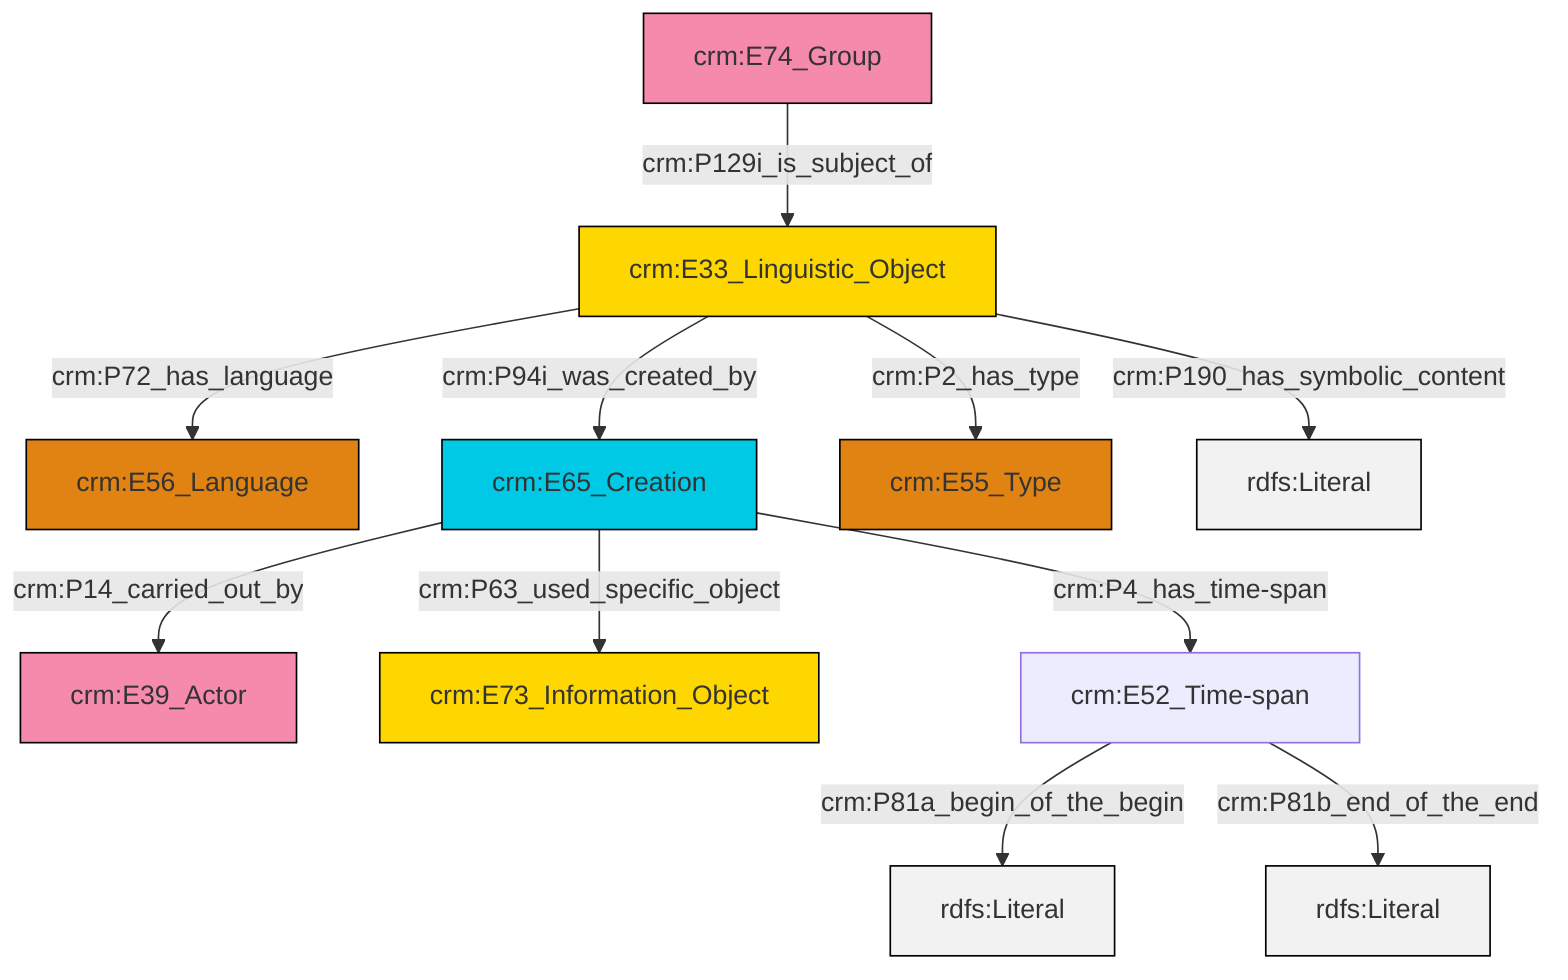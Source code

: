 graph TD
classDef Literal fill:#f2f2f2,stroke:#000000;
classDef CRM_Entity fill:#FFFFFF,stroke:#000000;
classDef Temporal_Entity fill:#00C9E6, stroke:#000000;
classDef Type fill:#E18312, stroke:#000000;
classDef Time-Span fill:#2C9C91, stroke:#000000;
classDef Appellation fill:#FFEB7F, stroke:#000000;
classDef Place fill:#008836, stroke:#000000;
classDef Persistent_Item fill:#B266B2, stroke:#000000;
classDef Conceptual_Object fill:#FFD700, stroke:#000000;
classDef Physical_Thing fill:#D2B48C, stroke:#000000;
classDef Actor fill:#f58aad, stroke:#000000;
classDef PC_Classes fill:#4ce600, stroke:#000000;
classDef Multi fill:#cccccc,stroke:#000000;

4["crm:E65_Creation"]:::Temporal_Entity -->|crm:P14_carried_out_by| 0["crm:E39_Actor"]:::Actor
4["crm:E65_Creation"]:::Temporal_Entity -->|crm:P63_used_specific_object| 5["crm:E73_Information_Object"]:::Conceptual_Object
7["crm:E52_Time-span"]:::Default -->|crm:P81a_begin_of_the_begin| 8[rdfs:Literal]:::Literal
13["crm:E33_Linguistic_Object"]:::Conceptual_Object -->|crm:P2_has_type| 11["crm:E55_Type"]:::Type
13["crm:E33_Linguistic_Object"]:::Conceptual_Object -->|crm:P190_has_symbolic_content| 15[rdfs:Literal]:::Literal
7["crm:E52_Time-span"]:::Default -->|crm:P81b_end_of_the_end| 16[rdfs:Literal]:::Literal
13["crm:E33_Linguistic_Object"]:::Conceptual_Object -->|crm:P94i_was_created_by| 4["crm:E65_Creation"]:::Temporal_Entity
13["crm:E33_Linguistic_Object"]:::Conceptual_Object -->|crm:P72_has_language| 2["crm:E56_Language"]:::Type
17["crm:E74_Group"]:::Actor -->|crm:P129i_is_subject_of| 13["crm:E33_Linguistic_Object"]:::Conceptual_Object
4["crm:E65_Creation"]:::Temporal_Entity -->|crm:P4_has_time-span| 7["crm:E52_Time-span"]:::Default